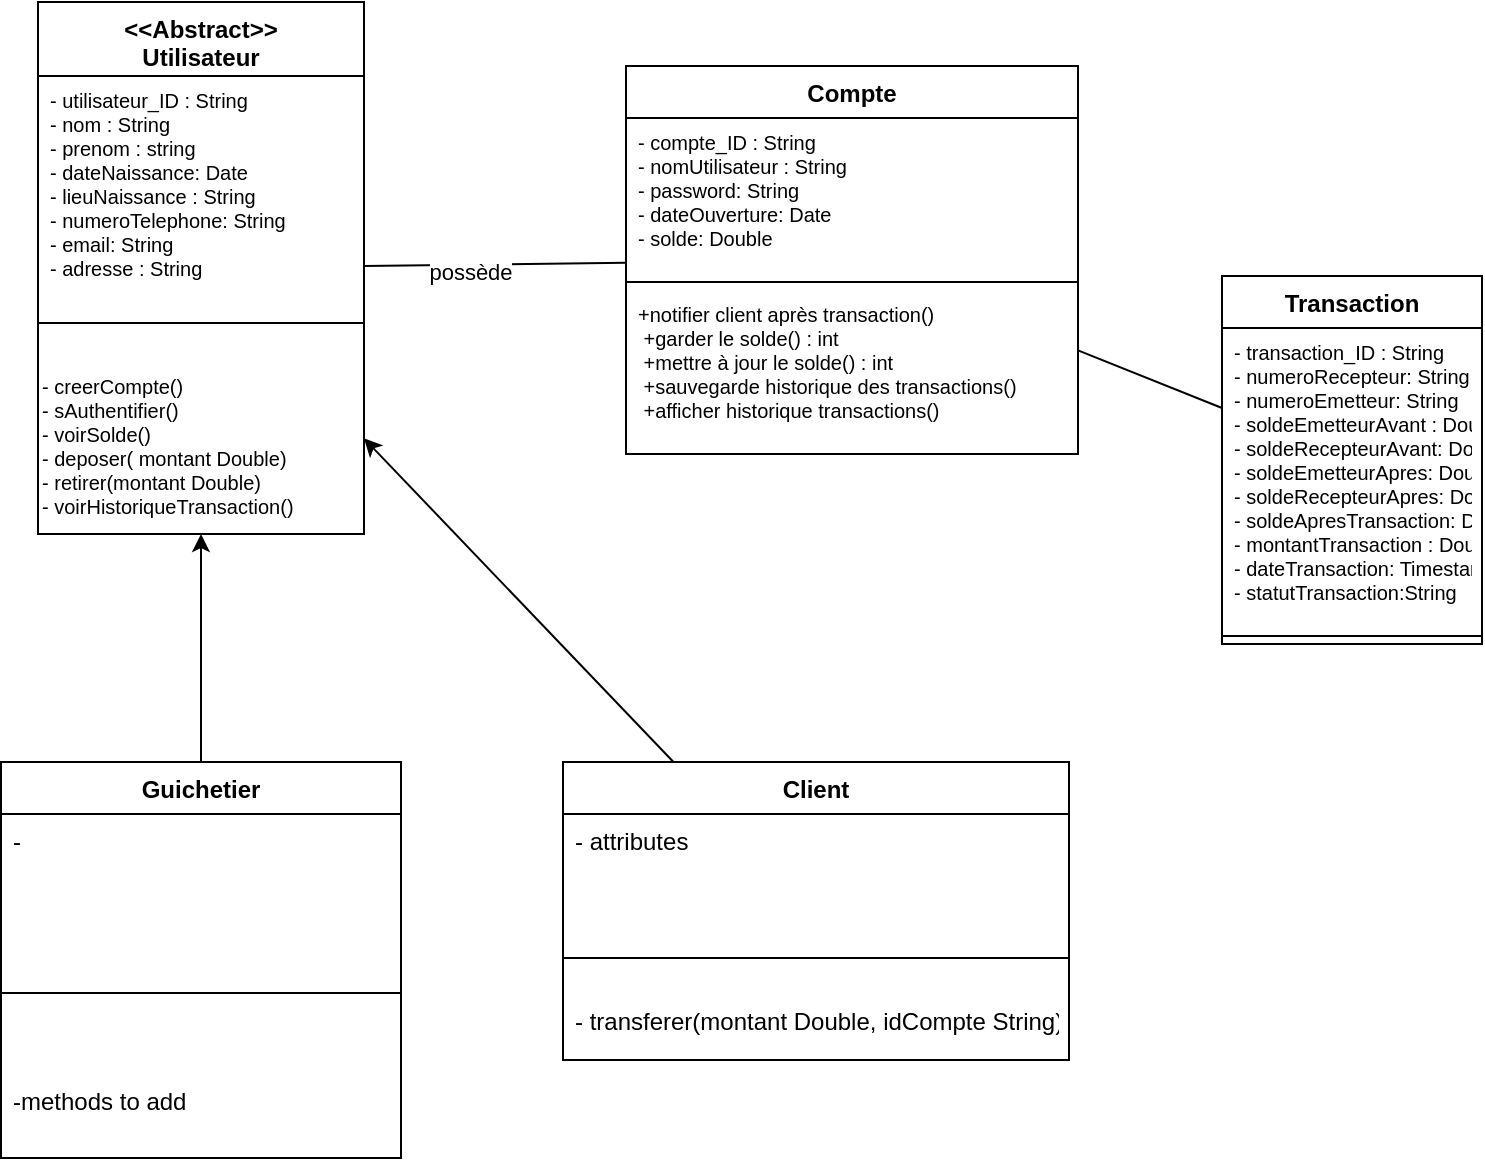 <mxfile>
    <diagram id="Cb6bvZqrn83agvTMZTwc" name="Page-1">
        <mxGraphModel dx="874" dy="520" grid="0" gridSize="10" guides="1" tooltips="1" connect="1" arrows="1" fold="1" page="1" pageScale="1" pageWidth="827" pageHeight="1169" math="0" shadow="0">
            <root>
                <mxCell id="0"/>
                <mxCell id="1" parent="0"/>
                <mxCell id="2" value="&lt;&lt;Abstract&gt;&gt;&#10;Utilisateur" style="swimlane;fontStyle=1;align=center;verticalAlign=top;childLayout=stackLayout;horizontal=1;startSize=37;horizontalStack=0;resizeParent=1;resizeParentMax=0;resizeLast=0;collapsible=1;marginBottom=0;" parent="1" vertex="1">
                    <mxGeometry x="55" y="251" width="163" height="266" as="geometry"/>
                </mxCell>
                <mxCell id="3" value="- utilisateur_ID : String&#10;- nom : String&#10;- prenom : string&#10;- dateNaissance: Date&#10;- lieuNaissance : String&#10;- numeroTelephone: String&#10;- email: String&#10;- adresse : String" style="text;strokeColor=none;fillColor=none;align=left;verticalAlign=top;spacingLeft=4;spacingRight=4;overflow=hidden;rotatable=0;points=[[0,0.5],[1,0.5]];portConstraint=eastwest;fontSize=10;" parent="2" vertex="1">
                    <mxGeometry y="37" width="163" height="106" as="geometry"/>
                </mxCell>
                <mxCell id="4" value="" style="line;strokeWidth=1;fillColor=none;align=left;verticalAlign=middle;spacingTop=-1;spacingLeft=3;spacingRight=3;rotatable=0;labelPosition=right;points=[];portConstraint=eastwest;" parent="2" vertex="1">
                    <mxGeometry y="143" width="163" height="35" as="geometry"/>
                </mxCell>
                <mxCell id="AjJAs6EQNcVxyj38CZcN-50" value="&lt;div style=&quot;font-size: 10px&quot;&gt;&lt;font style=&quot;font-size: 10px&quot;&gt;- creerCompte()&lt;/font&gt;&lt;/div&gt;&lt;font style=&quot;font-size: 10px&quot;&gt;&lt;div&gt;&lt;span&gt;- sAuthentifier()&lt;/span&gt;&lt;/div&gt;&lt;div&gt;&lt;span&gt;- voirSolde()&lt;/span&gt;&lt;/div&gt;&lt;div&gt;&lt;span&gt;- deposer( montant Double)&lt;/span&gt;&lt;/div&gt;&lt;div&gt;&lt;span&gt;- retirer(montant Double)&lt;/span&gt;&lt;/div&gt;&lt;div&gt;- voirHistoriqueTransaction()&amp;nbsp;&lt;/div&gt;&lt;/font&gt;" style="text;html=1;align=left;verticalAlign=middle;resizable=0;points=[];autosize=1;strokeColor=none;fillColor=none;" parent="2" vertex="1">
                    <mxGeometry y="178" width="163" height="88" as="geometry"/>
                </mxCell>
                <mxCell id="6" value="Compte" style="swimlane;fontStyle=1;align=center;verticalAlign=top;childLayout=stackLayout;horizontal=1;startSize=26;horizontalStack=0;resizeParent=1;resizeParentMax=0;resizeLast=0;collapsible=1;marginBottom=0;" parent="1" vertex="1">
                    <mxGeometry x="349" y="283" width="226" height="194" as="geometry"/>
                </mxCell>
                <mxCell id="7" value="- compte_ID : String&#10;- nomUtilisateur : String&#10;- password: String&#10;- dateOuverture: Date&#10;- solde: Double" style="text;strokeColor=none;fillColor=none;align=left;verticalAlign=top;spacingLeft=4;spacingRight=4;overflow=hidden;rotatable=0;points=[[0,0.5],[1,0.5]];portConstraint=eastwest;fontSize=10;" parent="6" vertex="1">
                    <mxGeometry y="26" width="226" height="78" as="geometry"/>
                </mxCell>
                <mxCell id="8" value="" style="line;strokeWidth=1;fillColor=none;align=left;verticalAlign=middle;spacingTop=-1;spacingLeft=3;spacingRight=3;rotatable=0;labelPosition=right;points=[];portConstraint=eastwest;" parent="6" vertex="1">
                    <mxGeometry y="104" width="226" height="8" as="geometry"/>
                </mxCell>
                <mxCell id="9" value="+notifier client après transaction()&#10; +garder le solde() : int&#10; +mettre à jour le solde() : int&#10; +sauvegarde historique des transactions()&#10; +afficher historique transactions()" style="text;strokeColor=none;fillColor=none;align=left;verticalAlign=top;spacingLeft=4;spacingRight=4;overflow=hidden;rotatable=0;points=[[0,0.5],[1,0.5]];portConstraint=eastwest;fontSize=10;" parent="6" vertex="1">
                    <mxGeometry y="112" width="226" height="82" as="geometry"/>
                </mxCell>
                <mxCell id="19" style="edgeStyle=none;html=1;" parent="1" source="10" target="2" edge="1">
                    <mxGeometry relative="1" as="geometry"/>
                </mxCell>
                <mxCell id="48" style="edgeStyle=none;html=1;endArrow=none;endFill=0;" parent="1" source="2" target="6" edge="1">
                    <mxGeometry relative="1" as="geometry"/>
                </mxCell>
                <mxCell id="AjJAs6EQNcVxyj38CZcN-51" value="possède" style="edgeLabel;html=1;align=center;verticalAlign=middle;resizable=0;points=[];" parent="48" vertex="1" connectable="0">
                    <mxGeometry x="0.319" y="-1" relative="1" as="geometry">
                        <mxPoint x="-34" y="3" as="offset"/>
                    </mxGeometry>
                </mxCell>
                <mxCell id="10" value="Client" style="swimlane;fontStyle=1;align=center;verticalAlign=top;childLayout=stackLayout;horizontal=1;startSize=26;horizontalStack=0;resizeParent=1;resizeParentMax=0;resizeLast=0;collapsible=1;marginBottom=0;" parent="1" vertex="1">
                    <mxGeometry x="317.5" y="631" width="253" height="149" as="geometry"/>
                </mxCell>
                <mxCell id="11" value="- attributes" style="text;strokeColor=none;fillColor=none;align=left;verticalAlign=top;spacingLeft=4;spacingRight=4;overflow=hidden;rotatable=0;points=[[0,0.5],[1,0.5]];portConstraint=eastwest;" parent="10" vertex="1">
                    <mxGeometry y="26" width="253" height="68" as="geometry"/>
                </mxCell>
                <mxCell id="12" value="" style="line;strokeWidth=1;fillColor=none;align=left;verticalAlign=middle;spacingTop=-1;spacingLeft=3;spacingRight=3;rotatable=0;labelPosition=right;points=[];portConstraint=eastwest;" parent="10" vertex="1">
                    <mxGeometry y="94" width="253" height="8" as="geometry"/>
                </mxCell>
                <mxCell id="13" value="&#10;- transferer(montant Double, idCompte String)" style="text;strokeColor=none;fillColor=none;align=left;verticalAlign=top;spacingLeft=4;spacingRight=4;overflow=hidden;rotatable=0;points=[[0,0.5],[1,0.5]];portConstraint=eastwest;" parent="10" vertex="1">
                    <mxGeometry y="102" width="253" height="47" as="geometry"/>
                </mxCell>
                <mxCell id="18" style="edgeStyle=none;html=1;" parent="1" source="14" target="2" edge="1">
                    <mxGeometry relative="1" as="geometry"/>
                </mxCell>
                <mxCell id="14" value="Guichetier" style="swimlane;fontStyle=1;align=center;verticalAlign=top;childLayout=stackLayout;horizontal=1;startSize=26;horizontalStack=0;resizeParent=1;resizeParentMax=0;resizeLast=0;collapsible=1;marginBottom=0;" parent="1" vertex="1">
                    <mxGeometry x="36.5" y="631" width="200" height="198" as="geometry"/>
                </mxCell>
                <mxCell id="15" value="-" style="text;strokeColor=none;fillColor=none;align=left;verticalAlign=top;spacingLeft=4;spacingRight=4;overflow=hidden;rotatable=0;points=[[0,0.5],[1,0.5]];portConstraint=eastwest;" parent="14" vertex="1">
                    <mxGeometry y="26" width="200" height="49" as="geometry"/>
                </mxCell>
                <mxCell id="16" value="" style="line;strokeWidth=1;fillColor=none;align=left;verticalAlign=middle;spacingTop=-1;spacingLeft=3;spacingRight=3;rotatable=0;labelPosition=right;points=[];portConstraint=eastwest;" parent="14" vertex="1">
                    <mxGeometry y="75" width="200" height="81" as="geometry"/>
                </mxCell>
                <mxCell id="17" value="-methods to add" style="text;strokeColor=none;fillColor=none;align=left;verticalAlign=top;spacingLeft=4;spacingRight=4;overflow=hidden;rotatable=0;points=[[0,0.5],[1,0.5]];portConstraint=eastwest;" parent="14" vertex="1">
                    <mxGeometry y="156" width="200" height="42" as="geometry"/>
                </mxCell>
                <mxCell id="47" style="edgeStyle=none;html=1;endArrow=none;endFill=0;" parent="1" source="20" target="6" edge="1">
                    <mxGeometry relative="1" as="geometry"/>
                </mxCell>
                <mxCell id="20" value="Transaction" style="swimlane;fontStyle=1;align=center;verticalAlign=top;childLayout=stackLayout;horizontal=1;startSize=26;horizontalStack=0;resizeParent=1;resizeParentMax=0;resizeLast=0;collapsible=1;marginBottom=0;" parent="1" vertex="1">
                    <mxGeometry x="647" y="388" width="130" height="184" as="geometry"/>
                </mxCell>
                <mxCell id="21" value="- transaction_ID : String&#10;- numeroRecepteur: String&#10;- numeroEmetteur: String&#10;- soldeEmetteurAvant : Double&#10;- soldeRecepteurAvant: Double&#10;- soldeEmetteurApres: Double&#10;- soldeRecepteurApres: Double&#10;- soldeApresTransaction: Double&#10;- montantTransaction : Double&#10;- dateTransaction: Timestamp&#10;- statutTransaction:String" style="text;strokeColor=none;fillColor=none;align=left;verticalAlign=top;spacingLeft=4;spacingRight=4;overflow=hidden;rotatable=0;points=[[0,0.5],[1,0.5]];portConstraint=eastwest;fontSize=10;" parent="20" vertex="1">
                    <mxGeometry y="26" width="130" height="150" as="geometry"/>
                </mxCell>
                <mxCell id="22" value="" style="line;strokeWidth=1;fillColor=none;align=left;verticalAlign=middle;spacingTop=-1;spacingLeft=3;spacingRight=3;rotatable=0;labelPosition=right;points=[];portConstraint=eastwest;" parent="20" vertex="1">
                    <mxGeometry y="176" width="130" height="8" as="geometry"/>
                </mxCell>
            </root>
        </mxGraphModel>
    </diagram>
</mxfile>